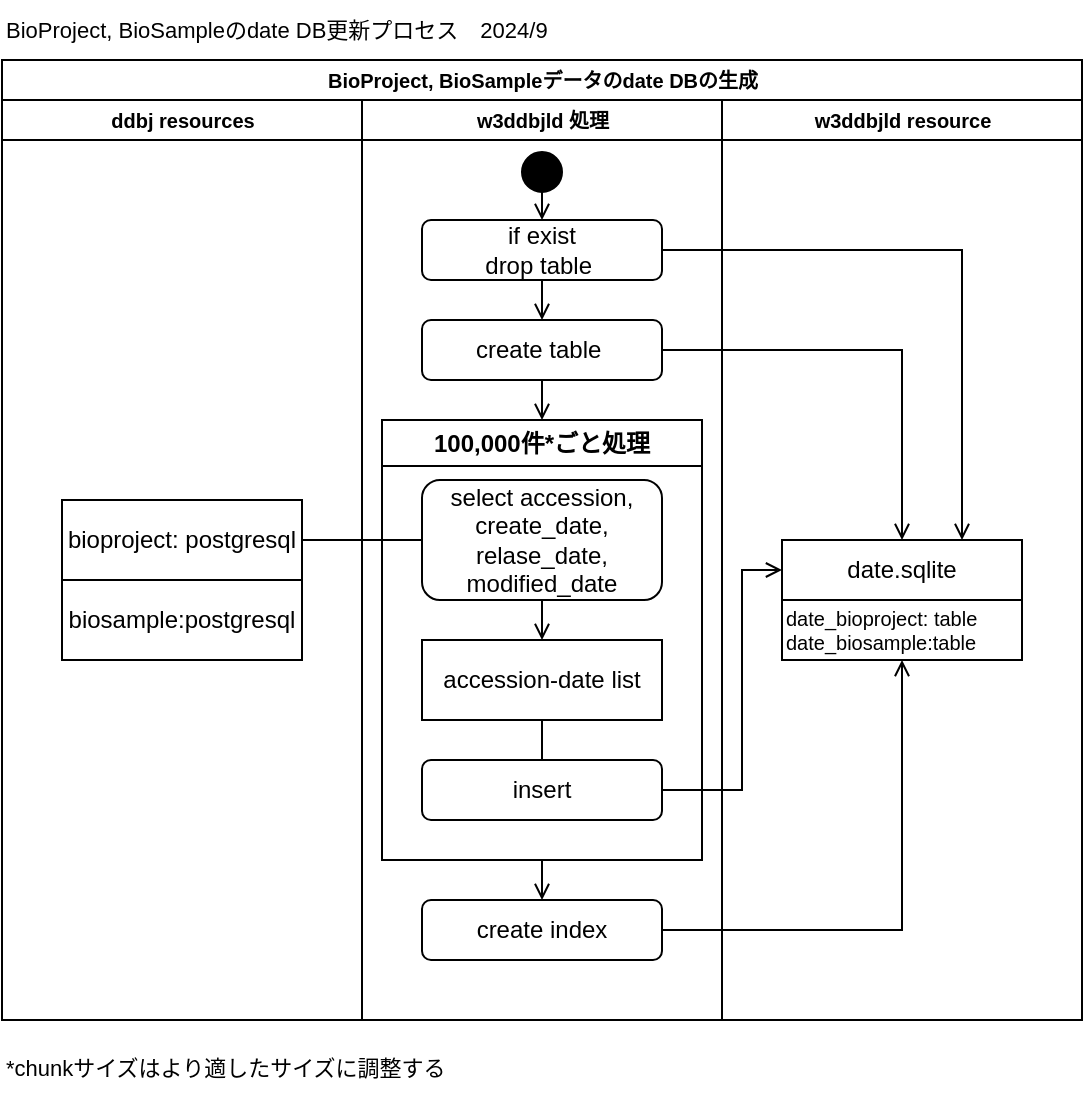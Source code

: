 <mxfile>
    <diagram id="vpaei50TolRUxV6sy3FZ" name="ページ1">
        <mxGraphModel dx="814" dy="851" grid="1" gridSize="10" guides="1" tooltips="1" connect="1" arrows="1" fold="1" page="1" pageScale="1" pageWidth="827" pageHeight="1169" math="0" shadow="0">
            <root>
                <mxCell id="0"/>
                <mxCell id="1" parent="0"/>
                <mxCell id="9" value="BioProject, BioSampleデータのdate DBの生成" style="swimlane;childLayout=stackLayout;resizeParent=1;resizeParentMax=0;startSize=20;html=1;fontSize=10;" vertex="1" parent="1">
                    <mxGeometry x="50.0" y="40" width="540" height="480" as="geometry"/>
                </mxCell>
                <mxCell id="10" value="ddbj resources" style="swimlane;startSize=20;html=1;fontSize=10;" vertex="1" parent="9">
                    <mxGeometry y="20" width="180" height="460" as="geometry"/>
                </mxCell>
                <mxCell id="4" value="bioproject: postgresql" style="rounded=0;whiteSpace=wrap;html=1;" parent="10" vertex="1">
                    <mxGeometry x="30.0" y="200" width="120" height="40" as="geometry"/>
                </mxCell>
                <mxCell id="5" value="biosample:postgresql" style="rounded=0;whiteSpace=wrap;html=1;" vertex="1" parent="10">
                    <mxGeometry x="30.0" y="240" width="120" height="40" as="geometry"/>
                </mxCell>
                <mxCell id="11" value="w3ddbjld 処理" style="swimlane;startSize=20;html=1;fontSize=10;" vertex="1" parent="9">
                    <mxGeometry x="180" y="20" width="180" height="460" as="geometry"/>
                </mxCell>
                <mxCell id="27" style="edgeStyle=orthogonalEdgeStyle;rounded=0;html=1;entryX=0.5;entryY=0;entryDx=0;entryDy=0;fontSize=11;endArrow=open;endFill=0;" edge="1" parent="11" source="7" target="26">
                    <mxGeometry relative="1" as="geometry"/>
                </mxCell>
                <mxCell id="7" value="100,000件*ごと処理" style="swimlane;whiteSpace=wrap;html=1;" vertex="1" parent="11">
                    <mxGeometry x="10" y="160" width="160" height="220" as="geometry"/>
                </mxCell>
                <mxCell id="17" style="edgeStyle=orthogonalEdgeStyle;rounded=0;html=1;fontSize=10;endArrow=open;endFill=0;" edge="1" parent="7" source="6" target="16">
                    <mxGeometry relative="1" as="geometry"/>
                </mxCell>
                <mxCell id="6" value="select accession, create_date, relase_date,&lt;br&gt;modified_date" style="rounded=1;whiteSpace=wrap;html=1;" vertex="1" parent="7">
                    <mxGeometry x="20" y="30" width="120" height="60" as="geometry"/>
                </mxCell>
                <mxCell id="21" style="edgeStyle=orthogonalEdgeStyle;rounded=0;html=1;entryX=0.5;entryY=0;entryDx=0;entryDy=0;fontSize=10;endArrow=none;endFill=0;" edge="1" parent="7" source="16" target="18">
                    <mxGeometry relative="1" as="geometry"/>
                </mxCell>
                <mxCell id="16" value="accession-date list" style="rounded=0;whiteSpace=wrap;html=1;" vertex="1" parent="7">
                    <mxGeometry x="20" y="110" width="120" height="40" as="geometry"/>
                </mxCell>
                <mxCell id="18" value="insert" style="rounded=1;whiteSpace=wrap;html=1;" vertex="1" parent="7">
                    <mxGeometry x="20" y="170" width="120" height="30" as="geometry"/>
                </mxCell>
                <mxCell id="32" style="edgeStyle=orthogonalEdgeStyle;rounded=0;html=1;fontSize=11;endArrow=open;endFill=0;" edge="1" parent="11" source="3" target="7">
                    <mxGeometry relative="1" as="geometry"/>
                </mxCell>
                <mxCell id="3" value="create table&amp;nbsp;" style="rounded=1;whiteSpace=wrap;html=1;" parent="11" vertex="1">
                    <mxGeometry x="30.0" y="110" width="120" height="30" as="geometry"/>
                </mxCell>
                <mxCell id="26" value="create index" style="rounded=1;whiteSpace=wrap;html=1;" vertex="1" parent="11">
                    <mxGeometry x="30" y="400" width="120" height="30" as="geometry"/>
                </mxCell>
                <mxCell id="31" style="edgeStyle=orthogonalEdgeStyle;rounded=0;html=1;entryX=0.5;entryY=0;entryDx=0;entryDy=0;fontSize=11;endArrow=open;endFill=0;" edge="1" parent="11" source="29" target="3">
                    <mxGeometry relative="1" as="geometry"/>
                </mxCell>
                <mxCell id="29" value="if exist&lt;br&gt;drop table&amp;nbsp;" style="rounded=1;whiteSpace=wrap;html=1;" vertex="1" parent="11">
                    <mxGeometry x="30.0" y="60" width="120" height="30" as="geometry"/>
                </mxCell>
                <mxCell id="40" value="" style="edgeStyle=orthogonalEdgeStyle;rounded=0;html=1;fontSize=11;endArrow=open;endFill=0;" edge="1" parent="11" source="37">
                    <mxGeometry relative="1" as="geometry">
                        <mxPoint x="90.0" y="60" as="targetPoint"/>
                    </mxGeometry>
                </mxCell>
                <mxCell id="37" value="" style="ellipse;whiteSpace=wrap;html=1;aspect=fixed;fontSize=11;fillColor=#000000;" vertex="1" parent="11">
                    <mxGeometry x="80" y="26" width="20" height="20" as="geometry"/>
                </mxCell>
                <mxCell id="15" style="edgeStyle=orthogonalEdgeStyle;html=1;fontSize=10;rounded=0;endArrow=open;endFill=0;" edge="1" parent="9" source="3" target="2">
                    <mxGeometry relative="1" as="geometry"/>
                </mxCell>
                <mxCell id="19" style="edgeStyle=orthogonalEdgeStyle;rounded=0;html=1;exitX=1;exitY=0.5;exitDx=0;exitDy=0;entryX=0;entryY=0.5;entryDx=0;entryDy=0;fontSize=10;endArrow=open;endFill=0;" edge="1" parent="9" source="18" target="2">
                    <mxGeometry relative="1" as="geometry">
                        <Array as="points">
                            <mxPoint x="370" y="365"/>
                            <mxPoint x="370" y="255"/>
                        </Array>
                    </mxGeometry>
                </mxCell>
                <mxCell id="20" style="edgeStyle=orthogonalEdgeStyle;rounded=0;html=1;fontSize=10;endArrow=none;endFill=0;" edge="1" parent="9" source="4" target="6">
                    <mxGeometry relative="1" as="geometry"/>
                </mxCell>
                <mxCell id="28" style="edgeStyle=orthogonalEdgeStyle;rounded=0;html=1;entryX=0.5;entryY=1;entryDx=0;entryDy=0;fontSize=11;endArrow=open;endFill=0;" edge="1" parent="9" source="26" target="8">
                    <mxGeometry relative="1" as="geometry"/>
                </mxCell>
                <mxCell id="12" value="w3ddbjld resource" style="swimlane;startSize=20;html=1;fontSize=10;" vertex="1" parent="9">
                    <mxGeometry x="360" y="20" width="180" height="460" as="geometry"/>
                </mxCell>
                <mxCell id="13" value="" style="group" vertex="1" connectable="0" parent="12">
                    <mxGeometry x="30.0" y="220" width="120" height="60" as="geometry"/>
                </mxCell>
                <mxCell id="2" value="date.sqlite" style="rounded=0;whiteSpace=wrap;html=1;" parent="13" vertex="1">
                    <mxGeometry width="120" height="30" as="geometry"/>
                </mxCell>
                <mxCell id="8" value="date_bioproject: table&lt;br style=&quot;font-size: 10px;&quot;&gt;date_biosample:table" style="rounded=0;whiteSpace=wrap;html=1;align=left;fontSize=10;" vertex="1" parent="13">
                    <mxGeometry y="30" width="120" height="30" as="geometry"/>
                </mxCell>
                <mxCell id="30" style="edgeStyle=orthogonalEdgeStyle;rounded=0;html=1;entryX=0.75;entryY=0;entryDx=0;entryDy=0;fontSize=11;endArrow=open;endFill=0;" edge="1" parent="9" source="29" target="2">
                    <mxGeometry relative="1" as="geometry"/>
                </mxCell>
                <mxCell id="22" value="BioProject, BioSampleのdate DB更新プロセス　2024/9" style="text;html=1;align=left;verticalAlign=middle;resizable=0;points=[];autosize=1;strokeColor=none;fillColor=none;fontSize=11;" vertex="1" parent="1">
                    <mxGeometry x="50" y="10" width="290" height="30" as="geometry"/>
                </mxCell>
                <mxCell id="23" value="*chunkサイズはより適したサイズに調整する" style="text;html=1;align=left;verticalAlign=middle;resizable=0;points=[];autosize=1;strokeColor=none;fillColor=none;fontSize=11;" vertex="1" parent="1">
                    <mxGeometry x="50" y="529" width="240" height="30" as="geometry"/>
                </mxCell>
            </root>
        </mxGraphModel>
    </diagram>
</mxfile>